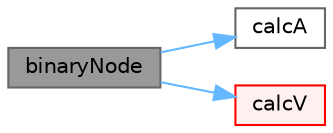 digraph "binaryNode"
{
 // LATEX_PDF_SIZE
  bgcolor="transparent";
  edge [fontname=Helvetica,fontsize=10,labelfontname=Helvetica,labelfontsize=10];
  node [fontname=Helvetica,fontsize=10,shape=box,height=0.2,width=0.4];
  rankdir="LR";
  Node1 [id="Node000001",label="binaryNode",height=0.2,width=0.4,color="gray40", fillcolor="grey60", style="filled", fontcolor="black",tooltip=" "];
  Node1 -> Node2 [id="edge1_Node000001_Node000002",color="steelblue1",style="solid",tooltip=" "];
  Node2 [id="Node000002",label="calcA",height=0.2,width=0.4,color="grey40", fillcolor="white", style="filled",URL="$classFoam_1_1binaryNode.html#a9a2278bd7910f118118bf0fe02c70bd6",tooltip=" "];
  Node1 -> Node3 [id="edge2_Node000001_Node000003",color="steelblue1",style="solid",tooltip=" "];
  Node3 [id="Node000003",label="calcV",height=0.2,width=0.4,color="red", fillcolor="#FFF0F0", style="filled",URL="$classFoam_1_1binaryNode.html#aad53a71e03250bf96a88645614cdca4e",tooltip=" "];
}
